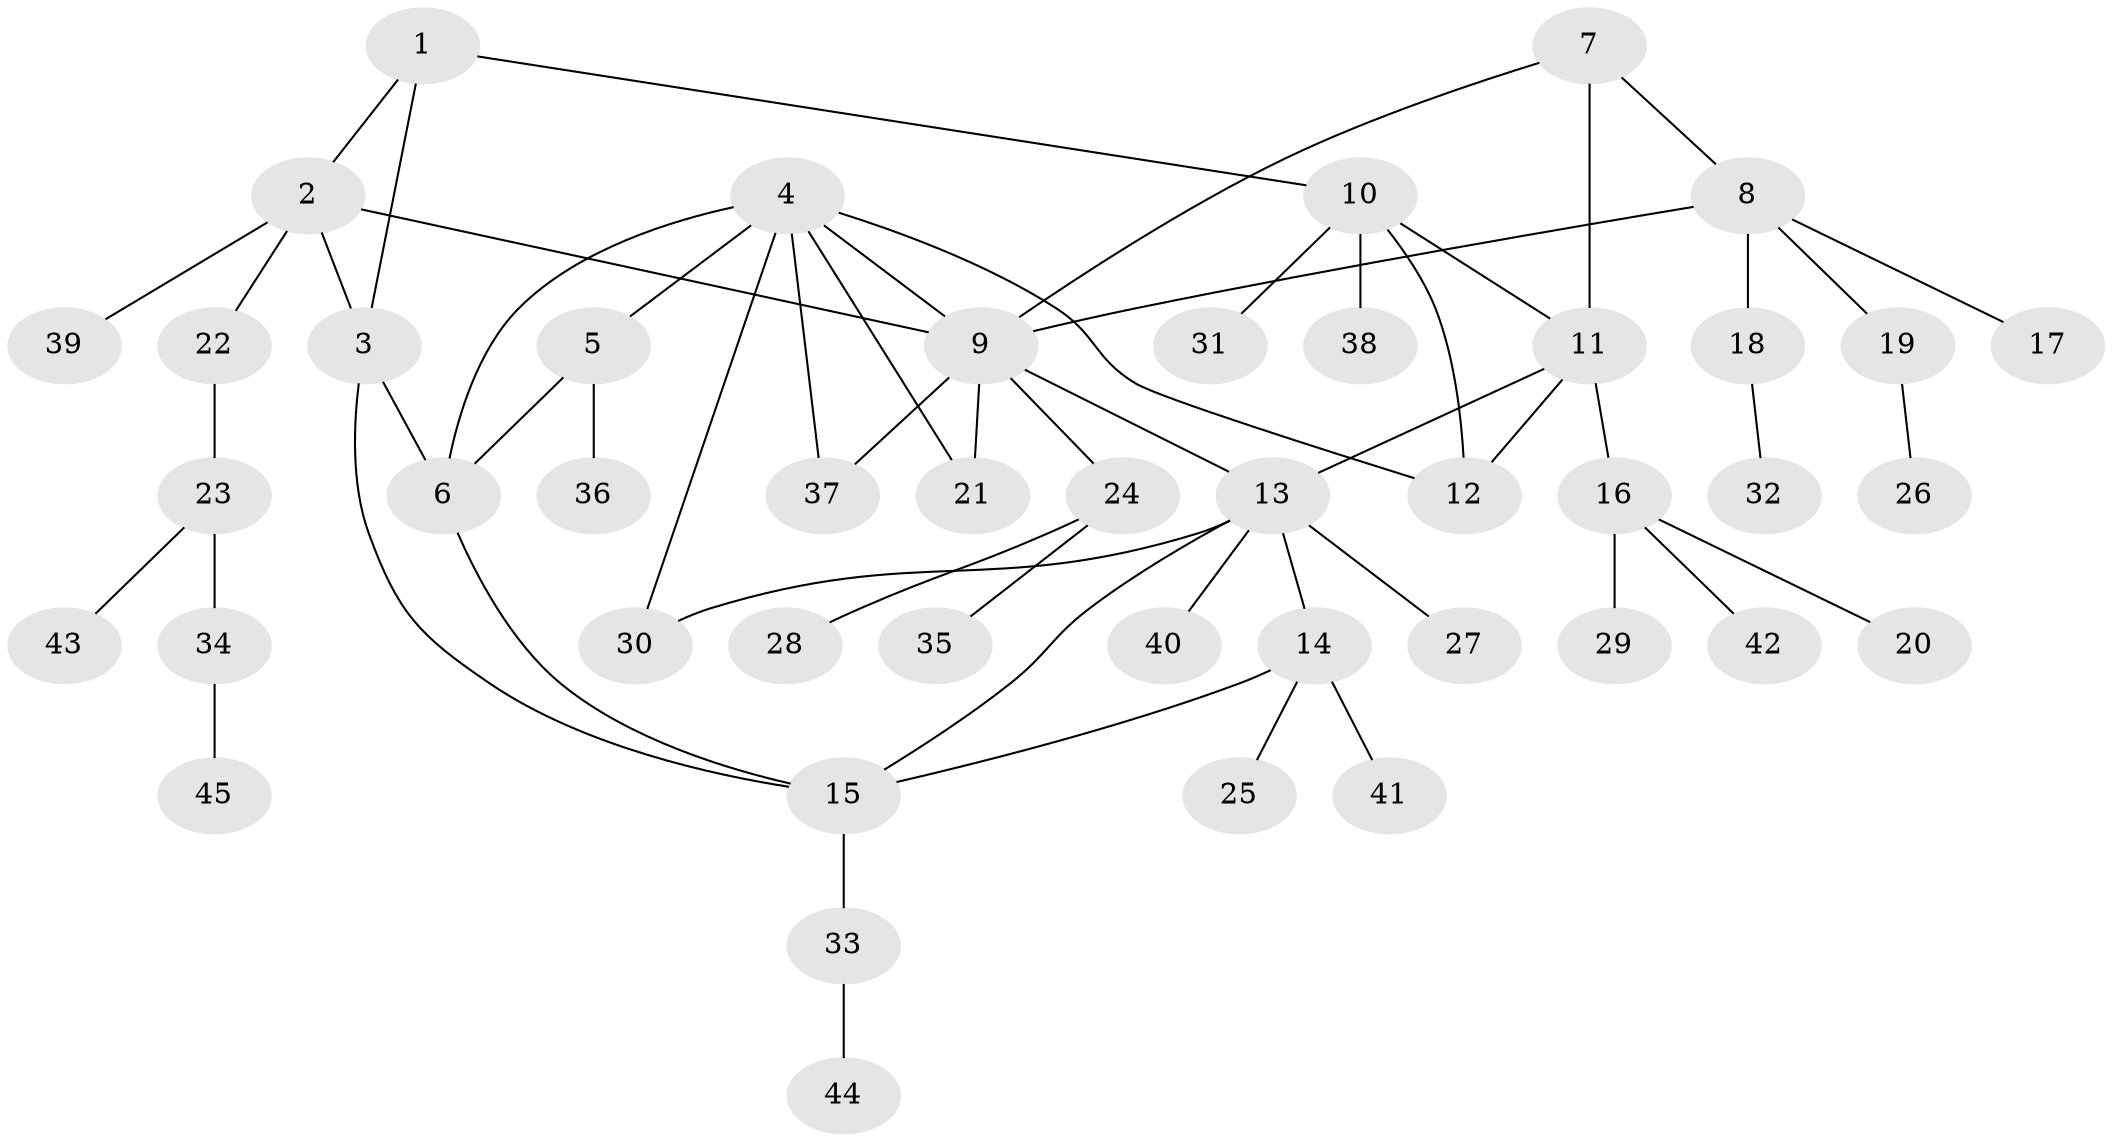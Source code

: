 // original degree distribution, {4: 0.09523809523809523, 6: 0.047619047619047616, 5: 0.06349206349206349, 8: 0.031746031746031744, 3: 0.07936507936507936, 9: 0.015873015873015872, 2: 0.12698412698412698, 1: 0.5396825396825397}
// Generated by graph-tools (version 1.1) at 2025/52/03/04/25 22:52:27]
// undirected, 45 vertices, 58 edges
graph export_dot {
  node [color=gray90,style=filled];
  1;
  2;
  3;
  4;
  5;
  6;
  7;
  8;
  9;
  10;
  11;
  12;
  13;
  14;
  15;
  16;
  17;
  18;
  19;
  20;
  21;
  22;
  23;
  24;
  25;
  26;
  27;
  28;
  29;
  30;
  31;
  32;
  33;
  34;
  35;
  36;
  37;
  38;
  39;
  40;
  41;
  42;
  43;
  44;
  45;
  1 -- 2 [weight=1.0];
  1 -- 3 [weight=1.0];
  1 -- 10 [weight=1.0];
  2 -- 3 [weight=1.0];
  2 -- 9 [weight=1.0];
  2 -- 22 [weight=1.0];
  2 -- 39 [weight=1.0];
  3 -- 6 [weight=1.0];
  3 -- 15 [weight=1.0];
  4 -- 5 [weight=1.0];
  4 -- 6 [weight=1.0];
  4 -- 9 [weight=1.0];
  4 -- 12 [weight=1.0];
  4 -- 21 [weight=1.0];
  4 -- 30 [weight=1.0];
  4 -- 37 [weight=1.0];
  5 -- 6 [weight=1.0];
  5 -- 36 [weight=1.0];
  6 -- 15 [weight=1.0];
  7 -- 8 [weight=1.0];
  7 -- 9 [weight=1.0];
  7 -- 11 [weight=1.0];
  8 -- 9 [weight=1.0];
  8 -- 17 [weight=1.0];
  8 -- 18 [weight=1.0];
  8 -- 19 [weight=1.0];
  9 -- 13 [weight=1.0];
  9 -- 21 [weight=1.0];
  9 -- 24 [weight=1.0];
  9 -- 37 [weight=1.0];
  10 -- 11 [weight=1.0];
  10 -- 12 [weight=1.0];
  10 -- 31 [weight=1.0];
  10 -- 38 [weight=1.0];
  11 -- 12 [weight=1.0];
  11 -- 13 [weight=1.0];
  11 -- 16 [weight=1.0];
  13 -- 14 [weight=1.0];
  13 -- 15 [weight=1.0];
  13 -- 27 [weight=1.0];
  13 -- 30 [weight=1.0];
  13 -- 40 [weight=1.0];
  14 -- 15 [weight=1.0];
  14 -- 25 [weight=1.0];
  14 -- 41 [weight=1.0];
  15 -- 33 [weight=1.0];
  16 -- 20 [weight=1.0];
  16 -- 29 [weight=1.0];
  16 -- 42 [weight=1.0];
  18 -- 32 [weight=1.0];
  19 -- 26 [weight=1.0];
  22 -- 23 [weight=1.0];
  23 -- 34 [weight=1.0];
  23 -- 43 [weight=1.0];
  24 -- 28 [weight=1.0];
  24 -- 35 [weight=1.0];
  33 -- 44 [weight=1.0];
  34 -- 45 [weight=1.0];
}
